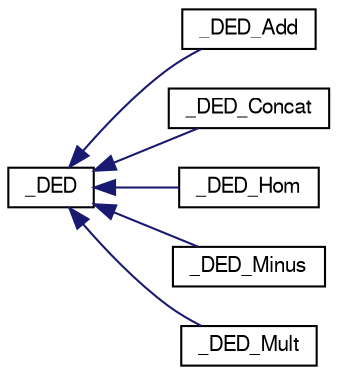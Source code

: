 digraph "Graphical Class Hierarchy"
{
  edge [fontname="FreeSans",fontsize="10",labelfontname="FreeSans",labelfontsize="10"];
  node [fontname="FreeSans",fontsize="10",shape=record];
  rankdir="LR";
  Node1 [label="_DED",height=0.2,width=0.4,color="black", fillcolor="white", style="filled",URL="$class__DED.html"];
  Node1 -> Node2 [dir="back",color="midnightblue",fontsize="10",style="solid",fontname="FreeSans"];
  Node2 [label="_DED_Add",height=0.2,width=0.4,color="black", fillcolor="white", style="filled",URL="$class__DED__Add.html"];
  Node1 -> Node3 [dir="back",color="midnightblue",fontsize="10",style="solid",fontname="FreeSans"];
  Node3 [label="_DED_Concat",height=0.2,width=0.4,color="black", fillcolor="white", style="filled",URL="$class__DED__Concat.html"];
  Node1 -> Node4 [dir="back",color="midnightblue",fontsize="10",style="solid",fontname="FreeSans"];
  Node4 [label="_DED_Hom",height=0.2,width=0.4,color="black", fillcolor="white", style="filled",URL="$class__DED__Hom.html"];
  Node1 -> Node5 [dir="back",color="midnightblue",fontsize="10",style="solid",fontname="FreeSans"];
  Node5 [label="_DED_Minus",height=0.2,width=0.4,color="black", fillcolor="white", style="filled",URL="$class__DED__Minus.html"];
  Node1 -> Node6 [dir="back",color="midnightblue",fontsize="10",style="solid",fontname="FreeSans"];
  Node6 [label="_DED_Mult",height=0.2,width=0.4,color="black", fillcolor="white", style="filled",URL="$class__DED__Mult.html"];
}
